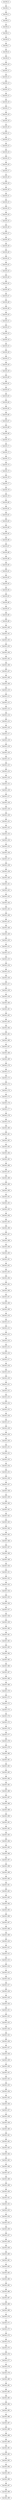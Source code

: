 digraph G {
test283_0->test283_1;
test283_1->test283_2;
test283_2->test283_3;
test283_3->test283_4;
test283_4->test283_5;
test283_5->test283_6;
test283_6->test283_7;
test283_7->test283_8;
test283_8->test283_9;
test283_9->test283_10;
test283_10->test283_11;
test283_11->test283_12;
test283_12->test283_13;
test283_13->test283_14;
test283_14->test283_15;
test283_15->test283_16;
test283_16->test283_17;
test283_17->test283_18;
test283_18->test283_19;
test283_19->test283_20;
test283_20->test283_21;
test283_21->test283_22;
test283_22->test283_23;
test283_23->test283_24;
test283_24->test283_25;
test283_25->test283_26;
test283_26->test283_27;
test283_27->test283_28;
test283_28->test283_29;
test283_29->test283_30;
test283_30->test283_31;
test283_31->test283_32;
test283_32->test283_33;
test283_33->test283_34;
test283_34->test283_35;
test283_35->test283_36;
test283_36->test283_37;
test283_37->test283_38;
test283_38->test283_39;
test283_39->test283_40;
test283_40->test283_41;
test283_41->test283_42;
test283_42->test283_43;
test283_43->test283_44;
test283_44->test283_45;
test283_45->test283_46;
test283_46->test283_47;
test283_47->test283_48;
test283_48->test283_49;
test283_49->test283_50;
test283_50->test283_51;
test283_51->test283_52;
test283_52->test283_53;
test283_53->test283_54;
test283_54->test283_55;
test283_55->test283_56;
test283_56->test283_57;
test283_57->test283_58;
test283_58->test283_59;
test283_59->test283_60;
test283_60->test283_61;
test283_61->test283_62;
test283_62->test283_63;
test283_63->test283_64;
test283_64->test283_65;
test283_65->test283_66;
test283_66->test283_67;
test283_67->test283_68;
test283_68->test283_69;
test283_69->test283_70;
test283_70->test283_71;
test283_71->test283_72;
test283_72->test283_73;
test283_73->test283_74;
test283_74->test283_75;
test283_75->test283_76;
test283_76->test283_77;
test283_77->test283_78;
test283_78->test283_79;
test283_79->test283_80;
test283_80->test283_81;
test283_81->test283_82;
test283_82->test283_83;
test283_83->test283_84;
test283_84->test283_85;
test283_85->test283_86;
test283_86->test283_87;
test283_87->test283_88;
test283_88->test283_89;
test283_89->test283_90;
test283_90->test283_91;
test283_91->test283_92;
test283_92->test283_93;
test283_93->test283_94;
test283_94->test283_95;
test283_95->test283_96;
test283_96->test283_97;
test283_97->test283_98;
test283_98->test283_99;
test283_99->test283_100;
test283_100->test283_101;
test283_101->test283_102;
test283_102->test283_103;
test283_103->test283_104;
test283_104->test283_105;
test283_105->test283_106;
test283_106->test283_107;
test283_107->test283_108;
test283_108->test283_109;
test283_109->test283_110;
test283_110->test283_111;
test283_111->test283_112;
test283_112->test283_113;
test283_113->test283_114;
test283_114->test283_115;
test283_115->test283_116;
test283_116->test283_117;
test283_117->test283_118;
test283_118->test283_119;
test283_119->test283_120;
test283_120->test283_121;
test283_121->test283_122;
test283_122->test283_123;
test283_123->test283_124;
test283_124->test283_125;
test283_125->test283_126;
test283_126->test283_127;
test283_127->test283_128;
test283_128->test283_129;
test283_129->test283_130;
test283_130->test283_131;
test283_131->test283_132;
test283_132->test283_133;
test283_133->test283_134;
test283_134->test283_135;
test283_135->test283_136;
test283_136->test283_137;
test283_137->test283_138;
test283_138->test283_139;
test283_139->test283_140;
test283_140->test283_141;
test283_141->test283_142;
test283_142->test283_143;
test283_143->test283_144;
test283_144->test283_145;
test283_145->test283_146;
test283_146->test283_147;
test283_147->test283_148;
test283_148->test283_149;
test283_149->test283_150;
test283_150->test283_151;
test283_151->test283_152;
test283_152->test283_153;
test283_153->test283_154;
test283_154->test283_155;
test283_155->test283_156;
test283_156->test283_157;
test283_157->test283_158;
test283_158->test283_159;
test283_159->test283_160;
test283_160->test283_161;
test283_161->test283_162;
test283_162->test283_163;
test283_163->test283_164;
test283_164->test283_165;
test283_165->test283_166;
test283_166->test283_167;
test283_167->test283_168;
test283_168->test283_169;
test283_169->test283_170;
test283_170->test283_171;
test283_171->test283_172;
test283_172->test283_173;
test283_173->test283_174;
test283_174->test283_175;
test283_175->test283_176;
test283_176->test283_177;
test283_177->test283_178;
test283_178->test283_179;
test283_179->test283_180;
test283_180->test283_181;
test283_181->test283_182;
test283_182->test283_183;
test283_183->test283_184;
test283_184->test283_185;
test283_185->test283_186;
test283_186->test283_187;
test283_187->test283_188;
test283_188->test283_189;
test283_189->test283_190;
test283_190->test283_191;
test283_191->test283_192;
test283_192->test283_193;
test283_193->test283_194;
test283_194->test283_195;
test283_195->test283_196;
test283_196->test283_197;
test283_197->test283_198;
test283_198->test283_199;
test283_199->test283_200;
test283_200->test283_201;
test283_201->test283_202;
test283_202->test283_203;
test283_203->test283_204;
test283_204->test283_205;
test283_205->test283_206;
test283_206->test283_207;
test283_207->test283_208;
test283_208->test283_209;
test283_209->test283_210;
test283_210->test283_211;
test283_211->test283_212;
test283_212->test283_213;
test283_213->test283_214;
test283_214->test283_215;
test283_215->test283_216;
test283_216->test283_217;
test283_217->test283_218;
test283_218->test283_219;
test283_219->test283_220;
test283_220->test283_221;
test283_221->test283_222;
test283_222->test283_223;
test283_223->test283_224;
test283_224->test283_225;
test283_225->test283_226;
test283_226->test283_227;
test283_227->test283_228;
test283_228->test283_229;
test283_229->test283_230;
test283_230->test283_231;
test283_231->test283_232;
test283_232->test283_233;
test283_233->test283_234;
test283_234->test283_235;
test283_235->test283_236;
test283_236->test283_237;
test283_237->test283_238;
test283_238->test283_239;
test283_239->test283_240;
test283_240->test283_241;
test283_241->test283_242;
test283_242->test283_243;
test283_243->test283_244;
test283_244->test283_245;
test283_245->test283_246;
test283_246->test283_247;
test283_247->test283_248;
test283_248->test283_249;
test283_249->test283_250;
test283_250->test283_251;
test283_251->test283_252;
test283_252->test283_253;
test283_253->test283_254;
test283_254->test283_255;
test283_255->test283_256;
test283_256->test283_257;
test283_257->test283_258;
test283_258->test283_259;
test283_259->test283_260;
test283_260->test283_261;
test283_261->test283_262;
test283_262->test283_263;
test283_263->test283_264;
test283_264->test283_265;
test283_265->test283_266;
test283_266->test283_267;
test283_267->test283_268;
test283_268->test283_269;
test283_269->test283_270;
test283_270->test283_271;
test283_271->test283_272;
test283_272->test283_273;
test283_273->test283_274;
test283_274->test283_275;
test283_275->test283_276;
test283_276->test283_277;
test283_277->test283_278;
test283_278->test283_279;
test283_279->test283_280;
test283_280->test283_281;
test283_281->test283_282;
test283_282->test283_283;
test283_283->test283_284;
test283_284->test283_285;
test283_285->test283_286;
test283_286->test283_287;
test283_287->test283_288;
test283_288->test283_289;
test283_289->test283_290;
test283_290->test283_291;
test283_291->test283_292;
test283_292->test283_293;
test283_293->test283_294;
test283_294->test283_295;
test283_295->test283_296;
test283_296->test283_297;
test283_297->test283_298;
test283_298->test283_299;
test283_299->test283_300;
test283_300->test283_301;
test283_301->test283_302;
test283_302->test283_303;
test283_303->test283_304;
test283_304->test283_305;
test283_305->test283_306;
test283_306->test283_307;
test283_307->test283_308;
test283_308->test283_309;
test283_309->test283_310;
test283_310->test283_311;
test283_311->test283_312;
test283_312->test283_313;
test283_313->test283_314;
test283_314->test283_315;
test283_315->test283_316;
test283_316->test283_317;
test283_317->test283_318;
test283_318->test283_319;
test283_319->test283_320;
test283_320->test283_321;
test283_321->test283_322;
test283_322->test283_323;
test283_323->test283_324;
test283_324->test283_325;
test283_325->test283_326;
test283_326->test283_327;
test283_327->test283_328;
test283_328->test283_329;
test283_329->test283_330;
test283_330->test283_331;
test283_331->test283_332;
test283_332->test283_333;
test283_333->test283_334;
test283_334->test283_335;
test283_335->test283_336;
test283_336->test283_337;
test283_337->test283_338;
test283_338->test283_339;
test283_339->test283_340;
test283_340->test283_341;
test283_341->test283_342;
test283_342->test283_343;
test283_343->test283_344;
test283_344->test283_345;
test283_345->test283_346;
test283_346->test283_347;
test283_347->test283_348;
test283_348->test283_349;
test283_349->test283_350;
test283_350->test283_351;
test283_351->test283_352;
test283_352->test283_353;
test283_353->test283_354;
test283_354->test283_355;
test283_355->test283_356;
test283_356->test283_357;
test283_357->test283_358;
test283_358->test283_359;
test283_359->test283_360;
test283_360->test283_361;
test283_361->test283_362;
test283_362->test283_363;
test283_363->test283_364;
test283_364->test283_365;
test283_365->test283_366;
test283_366->test283_367;
test283_367->test283_368;
test283_368->test283_369;
test283_369->test283_370;
test283_370->test283_371;
test283_371->test283_372;
test283_372->test283_373;
test283_373->test283_374;
test283_374->test283_375;
test283_375->test283_376;
test283_376->test283_377;
test283_377->test283_378;
test283_378->test283_379;
test283_379->test283_380;
test283_380->test283_381;
test283_381->test283_382;
test283_382->test283_383;
test283_383->test283_384;
test283_384->test283_385;
test283_385->test283_386;
test283_386->test283_387;
test283_387->test283_388;
test283_388->test283_389;
test283_389->test283_390;
test283_390->test283_391;
test283_391->test283_392;
test283_392->test283_393;
test283_393->test283_394;
test283_394->test283_395;
test283_395->test283_396;
test283_396->test283_397;
test283_397->test283_398;
test283_398->test283_399;

}
